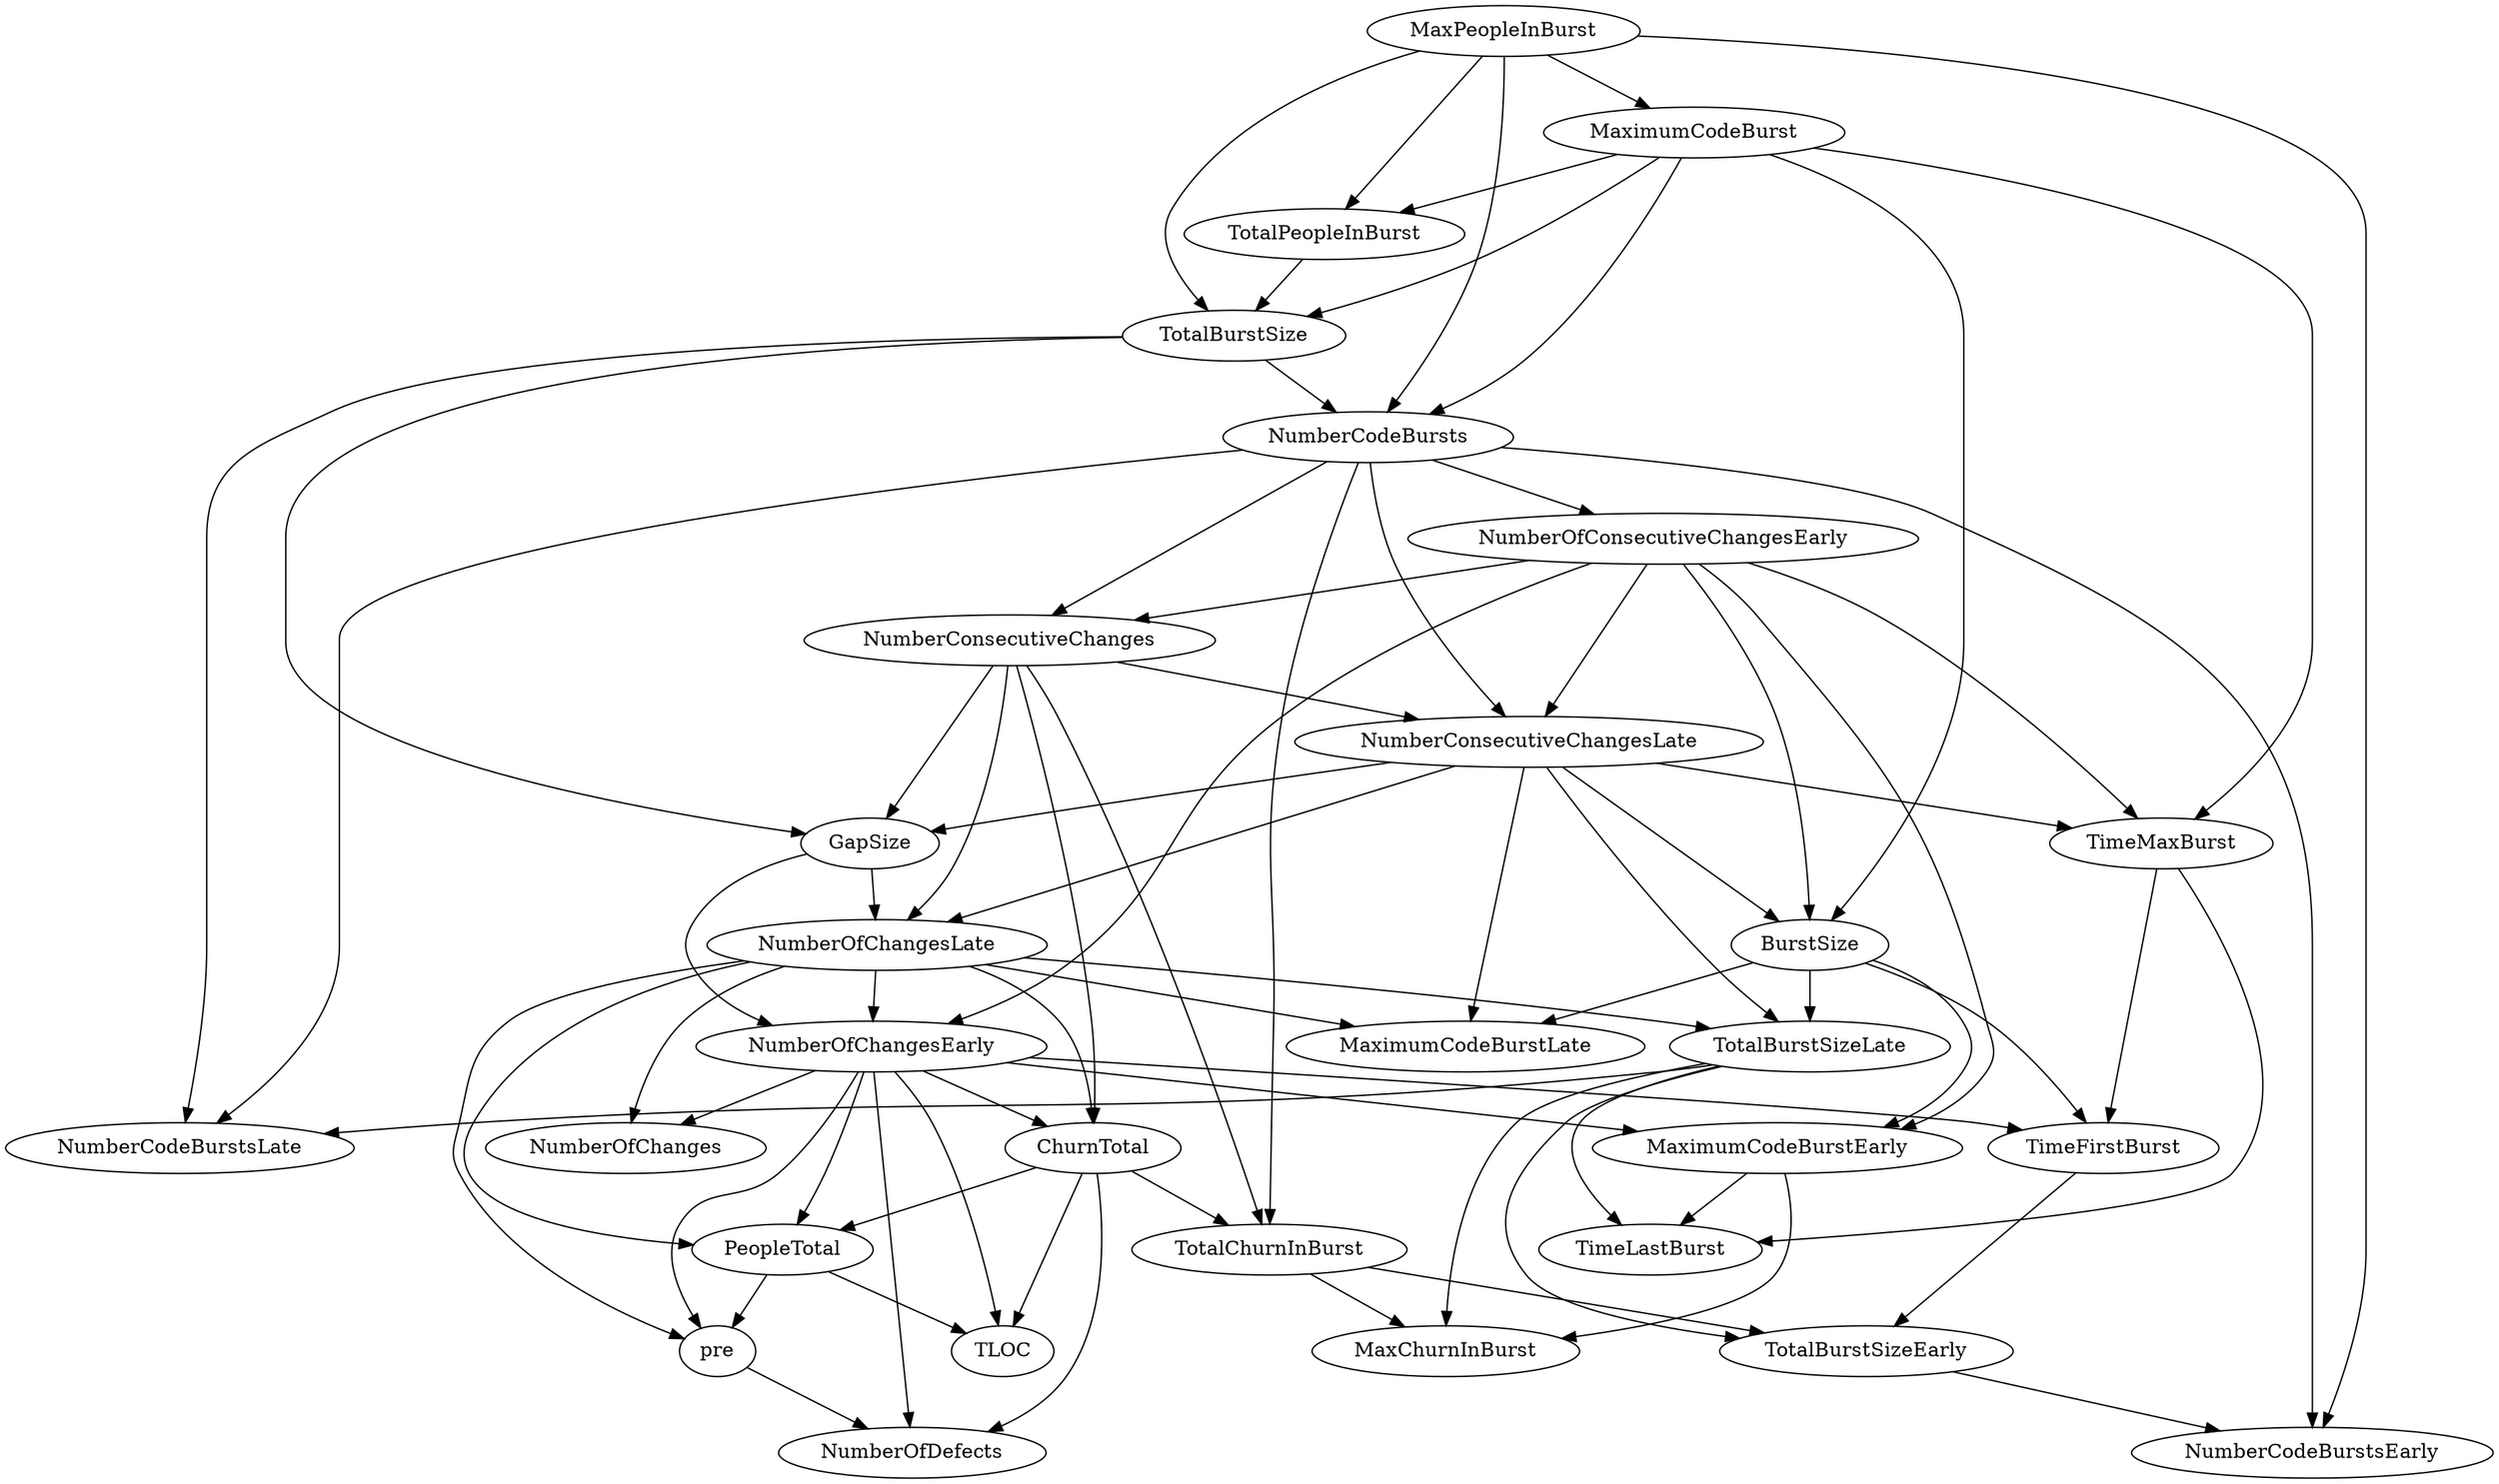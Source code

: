 digraph {
   TotalPeopleInBurst;
   MaximumCodeBurstLate;
   NumberOfChanges;
   MaxPeopleInBurst;
   TotalBurstSizeLate;
   NumberCodeBurstsLate;
   NumberOfChangesLate;
   NumberOfChangesEarly;
   MaxChurnInBurst;
   MaximumCodeBurstEarly;
   NumberCodeBurstsEarly;
   TimeFirstBurst;
   TotalChurnInBurst;
   ChurnTotal;
   MaximumCodeBurst;
   NumberOfConsecutiveChangesEarly;
   NumberConsecutiveChangesLate;
   TotalBurstSizeEarly;
   TotalBurstSize;
   TimeMaxBurst;
   NumberConsecutiveChanges;
   TimeLastBurst;
   NumberCodeBursts;
   PeopleTotal;
   pre;
   NumberOfDefects;
   TLOC;
   GapSize;
   BurstSize;
   TotalPeopleInBurst -> TotalBurstSize;
   MaxPeopleInBurst -> TotalPeopleInBurst;
   MaxPeopleInBurst -> NumberCodeBurstsEarly;
   MaxPeopleInBurst -> MaximumCodeBurst;
   MaxPeopleInBurst -> TotalBurstSize;
   MaxPeopleInBurst -> NumberCodeBursts;
   TotalBurstSizeLate -> NumberCodeBurstsLate;
   TotalBurstSizeLate -> MaxChurnInBurst;
   TotalBurstSizeLate -> TotalBurstSizeEarly;
   TotalBurstSizeLate -> TimeLastBurst;
   NumberOfChangesLate -> MaximumCodeBurstLate;
   NumberOfChangesLate -> NumberOfChanges;
   NumberOfChangesLate -> TotalBurstSizeLate;
   NumberOfChangesLate -> NumberOfChangesEarly;
   NumberOfChangesLate -> ChurnTotal;
   NumberOfChangesLate -> PeopleTotal;
   NumberOfChangesLate -> pre;
   NumberOfChangesEarly -> NumberOfChanges;
   NumberOfChangesEarly -> MaximumCodeBurstEarly;
   NumberOfChangesEarly -> TimeFirstBurst;
   NumberOfChangesEarly -> ChurnTotal;
   NumberOfChangesEarly -> PeopleTotal;
   NumberOfChangesEarly -> pre;
   NumberOfChangesEarly -> NumberOfDefects;
   NumberOfChangesEarly -> TLOC;
   MaximumCodeBurstEarly -> MaxChurnInBurst;
   MaximumCodeBurstEarly -> TimeLastBurst;
   TimeFirstBurst -> TotalBurstSizeEarly;
   TotalChurnInBurst -> MaxChurnInBurst;
   TotalChurnInBurst -> TotalBurstSizeEarly;
   ChurnTotal -> TotalChurnInBurst;
   ChurnTotal -> PeopleTotal;
   ChurnTotal -> NumberOfDefects;
   ChurnTotal -> TLOC;
   MaximumCodeBurst -> TotalPeopleInBurst;
   MaximumCodeBurst -> TotalBurstSize;
   MaximumCodeBurst -> TimeMaxBurst;
   MaximumCodeBurst -> NumberCodeBursts;
   MaximumCodeBurst -> BurstSize;
   NumberOfConsecutiveChangesEarly -> NumberOfChangesEarly;
   NumberOfConsecutiveChangesEarly -> MaximumCodeBurstEarly;
   NumberOfConsecutiveChangesEarly -> NumberConsecutiveChangesLate;
   NumberOfConsecutiveChangesEarly -> TimeMaxBurst;
   NumberOfConsecutiveChangesEarly -> NumberConsecutiveChanges;
   NumberOfConsecutiveChangesEarly -> BurstSize;
   NumberConsecutiveChangesLate -> MaximumCodeBurstLate;
   NumberConsecutiveChangesLate -> TotalBurstSizeLate;
   NumberConsecutiveChangesLate -> NumberOfChangesLate;
   NumberConsecutiveChangesLate -> TimeMaxBurst;
   NumberConsecutiveChangesLate -> GapSize;
   NumberConsecutiveChangesLate -> BurstSize;
   TotalBurstSizeEarly -> NumberCodeBurstsEarly;
   TotalBurstSize -> NumberCodeBurstsLate;
   TotalBurstSize -> NumberCodeBursts;
   TotalBurstSize -> GapSize;
   TimeMaxBurst -> TimeFirstBurst;
   TimeMaxBurst -> TimeLastBurst;
   NumberConsecutiveChanges -> NumberOfChangesLate;
   NumberConsecutiveChanges -> TotalChurnInBurst;
   NumberConsecutiveChanges -> ChurnTotal;
   NumberConsecutiveChanges -> NumberConsecutiveChangesLate;
   NumberConsecutiveChanges -> GapSize;
   NumberCodeBursts -> NumberCodeBurstsLate;
   NumberCodeBursts -> NumberCodeBurstsEarly;
   NumberCodeBursts -> TotalChurnInBurst;
   NumberCodeBursts -> NumberOfConsecutiveChangesEarly;
   NumberCodeBursts -> NumberConsecutiveChangesLate;
   NumberCodeBursts -> NumberConsecutiveChanges;
   PeopleTotal -> pre;
   PeopleTotal -> TLOC;
   pre -> NumberOfDefects;
   GapSize -> NumberOfChangesLate;
   GapSize -> NumberOfChangesEarly;
   BurstSize -> MaximumCodeBurstLate;
   BurstSize -> TotalBurstSizeLate;
   BurstSize -> MaximumCodeBurstEarly;
   BurstSize -> TimeFirstBurst;
}
